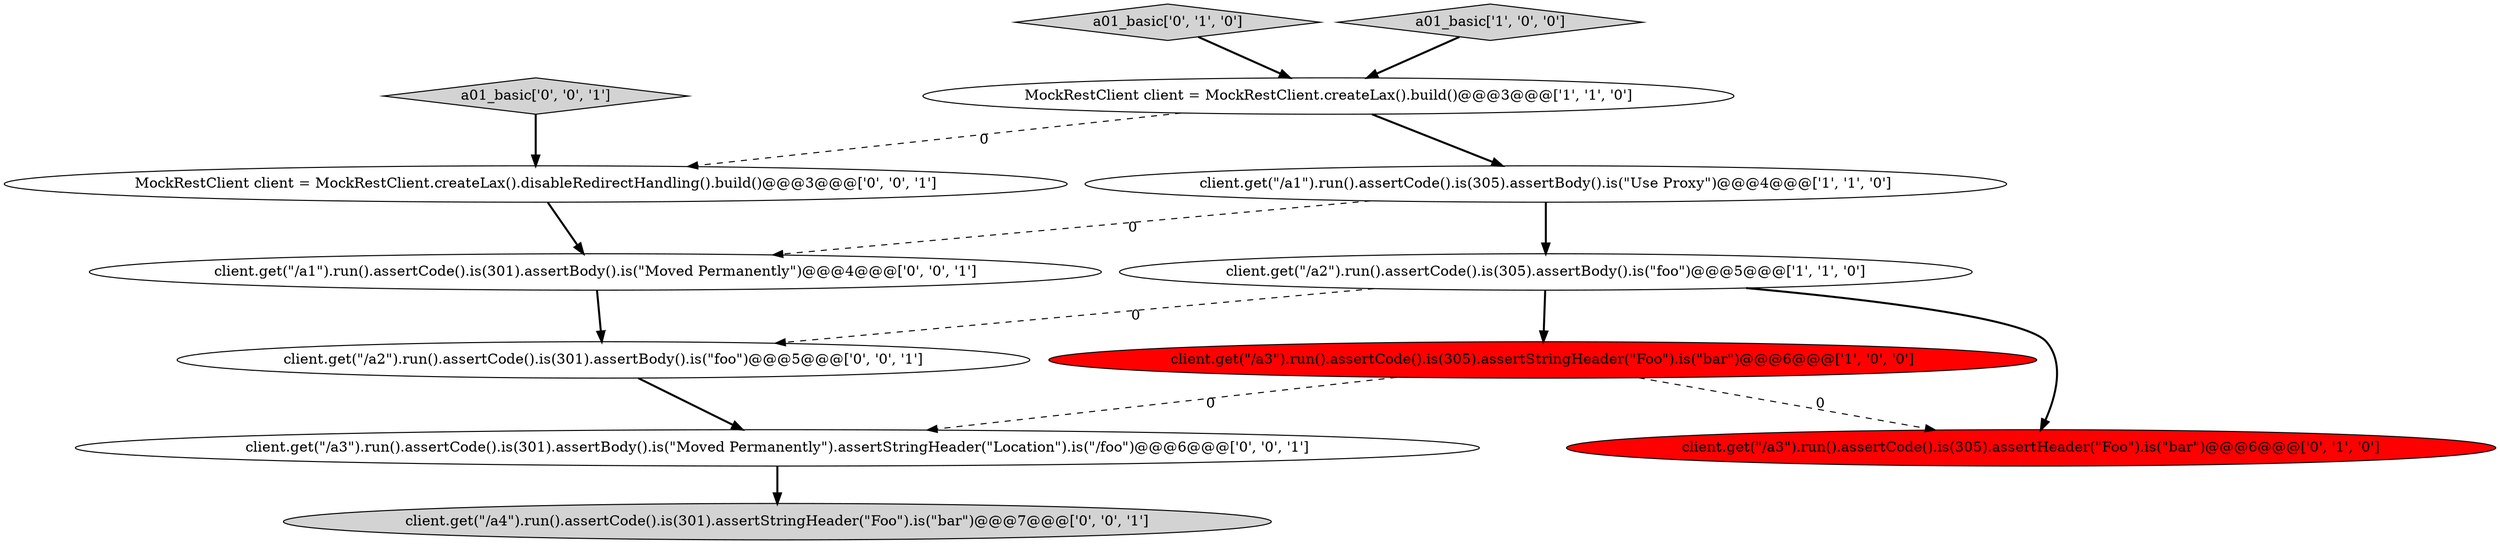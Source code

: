 digraph {
1 [style = filled, label = "MockRestClient client = MockRestClient.createLax().build()@@@3@@@['1', '1', '0']", fillcolor = white, shape = ellipse image = "AAA0AAABBB1BBB"];
12 [style = filled, label = "client.get(\"/a3\").run().assertCode().is(301).assertBody().is(\"Moved Permanently\").assertStringHeader(\"Location\").is(\"/foo\")@@@6@@@['0', '0', '1']", fillcolor = white, shape = ellipse image = "AAA0AAABBB3BBB"];
5 [style = filled, label = "client.get(\"/a3\").run().assertCode().is(305).assertHeader(\"Foo\").is(\"bar\")@@@6@@@['0', '1', '0']", fillcolor = red, shape = ellipse image = "AAA1AAABBB2BBB"];
6 [style = filled, label = "a01_basic['0', '1', '0']", fillcolor = lightgray, shape = diamond image = "AAA0AAABBB2BBB"];
8 [style = filled, label = "a01_basic['0', '0', '1']", fillcolor = lightgray, shape = diamond image = "AAA0AAABBB3BBB"];
3 [style = filled, label = "client.get(\"/a1\").run().assertCode().is(305).assertBody().is(\"Use Proxy\")@@@4@@@['1', '1', '0']", fillcolor = white, shape = ellipse image = "AAA0AAABBB1BBB"];
10 [style = filled, label = "client.get(\"/a1\").run().assertCode().is(301).assertBody().is(\"Moved Permanently\")@@@4@@@['0', '0', '1']", fillcolor = white, shape = ellipse image = "AAA0AAABBB3BBB"];
0 [style = filled, label = "client.get(\"/a2\").run().assertCode().is(305).assertBody().is(\"foo\")@@@5@@@['1', '1', '0']", fillcolor = white, shape = ellipse image = "AAA0AAABBB1BBB"];
11 [style = filled, label = "MockRestClient client = MockRestClient.createLax().disableRedirectHandling().build()@@@3@@@['0', '0', '1']", fillcolor = white, shape = ellipse image = "AAA0AAABBB3BBB"];
2 [style = filled, label = "client.get(\"/a3\").run().assertCode().is(305).assertStringHeader(\"Foo\").is(\"bar\")@@@6@@@['1', '0', '0']", fillcolor = red, shape = ellipse image = "AAA1AAABBB1BBB"];
7 [style = filled, label = "client.get(\"/a2\").run().assertCode().is(301).assertBody().is(\"foo\")@@@5@@@['0', '0', '1']", fillcolor = white, shape = ellipse image = "AAA0AAABBB3BBB"];
9 [style = filled, label = "client.get(\"/a4\").run().assertCode().is(301).assertStringHeader(\"Foo\").is(\"bar\")@@@7@@@['0', '0', '1']", fillcolor = lightgray, shape = ellipse image = "AAA0AAABBB3BBB"];
4 [style = filled, label = "a01_basic['1', '0', '0']", fillcolor = lightgray, shape = diamond image = "AAA0AAABBB1BBB"];
1->3 [style = bold, label=""];
6->1 [style = bold, label=""];
2->12 [style = dashed, label="0"];
2->5 [style = dashed, label="0"];
4->1 [style = bold, label=""];
3->10 [style = dashed, label="0"];
0->7 [style = dashed, label="0"];
12->9 [style = bold, label=""];
8->11 [style = bold, label=""];
11->10 [style = bold, label=""];
10->7 [style = bold, label=""];
7->12 [style = bold, label=""];
1->11 [style = dashed, label="0"];
0->5 [style = bold, label=""];
3->0 [style = bold, label=""];
0->2 [style = bold, label=""];
}
